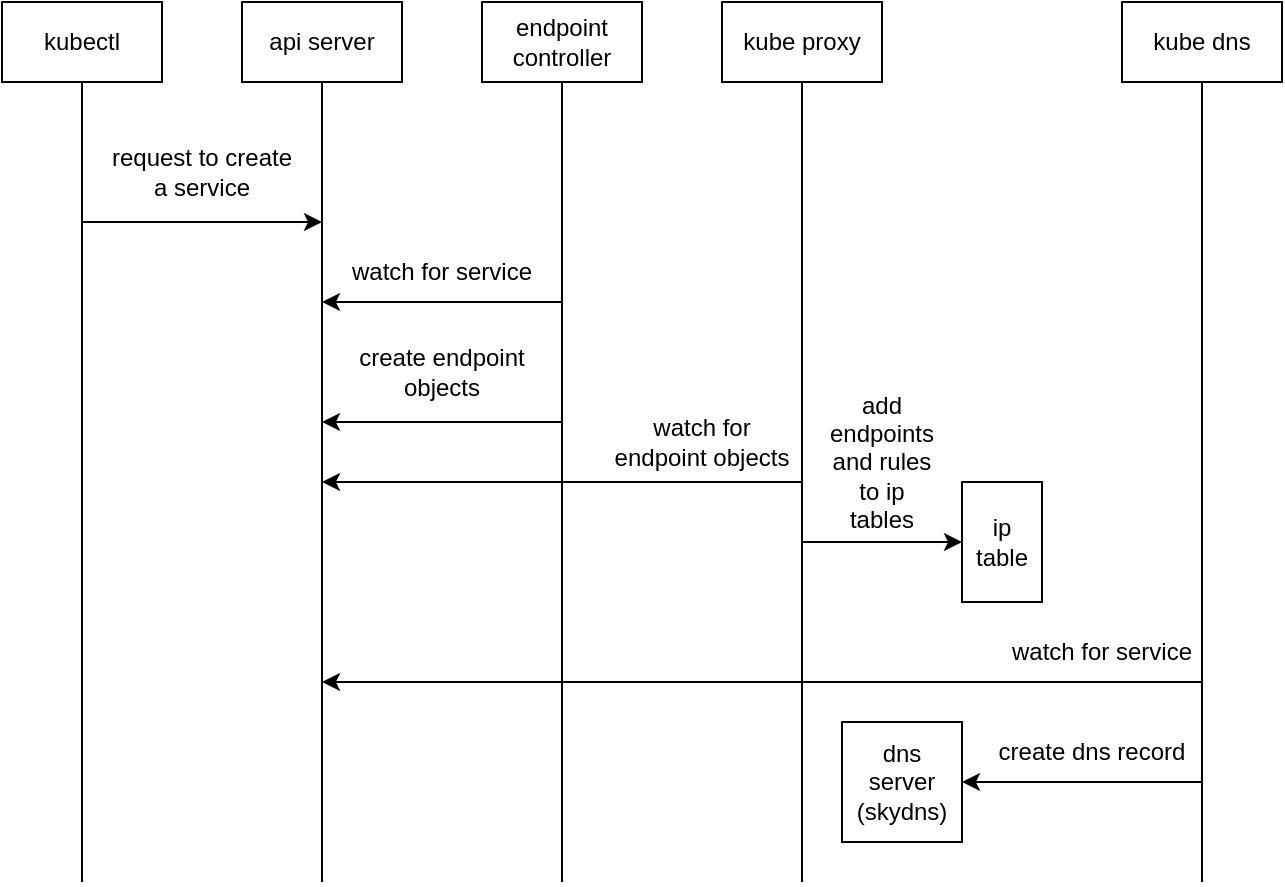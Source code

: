 <mxfile version="19.0.3" type="device"><diagram id="BpZrTgntJojkwBfyXgKy" name="Page-1"><mxGraphModel dx="868" dy="516" grid="1" gridSize="10" guides="1" tooltips="1" connect="1" arrows="1" fold="1" page="1" pageScale="1" pageWidth="827" pageHeight="1169" math="0" shadow="0"><root><mxCell id="0"/><mxCell id="1" parent="0"/><mxCell id="8cZIw0WuYzw032aLHJrD-4" style="edgeStyle=orthogonalEdgeStyle;rounded=0;orthogonalLoop=1;jettySize=auto;html=1;endArrow=none;endFill=0;" edge="1" parent="1" source="8cZIw0WuYzw032aLHJrD-1"><mxGeometry relative="1" as="geometry"><mxPoint x="80" y="480" as="targetPoint"/></mxGeometry></mxCell><mxCell id="8cZIw0WuYzw032aLHJrD-1" value="kubectl" style="rounded=0;whiteSpace=wrap;html=1;" vertex="1" parent="1"><mxGeometry x="40" y="40" width="80" height="40" as="geometry"/></mxCell><mxCell id="8cZIw0WuYzw032aLHJrD-6" style="edgeStyle=orthogonalEdgeStyle;rounded=0;orthogonalLoop=1;jettySize=auto;html=1;endArrow=none;endFill=0;" edge="1" parent="1" source="8cZIw0WuYzw032aLHJrD-7"><mxGeometry relative="1" as="geometry"><mxPoint x="200" y="480" as="targetPoint"/></mxGeometry></mxCell><mxCell id="8cZIw0WuYzw032aLHJrD-7" value="api server" style="rounded=0;whiteSpace=wrap;html=1;" vertex="1" parent="1"><mxGeometry x="160" y="40" width="80" height="40" as="geometry"/></mxCell><mxCell id="8cZIw0WuYzw032aLHJrD-8" style="edgeStyle=orthogonalEdgeStyle;rounded=0;orthogonalLoop=1;jettySize=auto;html=1;endArrow=none;endFill=0;" edge="1" parent="1" source="8cZIw0WuYzw032aLHJrD-9"><mxGeometry relative="1" as="geometry"><mxPoint x="320" y="480" as="targetPoint"/></mxGeometry></mxCell><mxCell id="8cZIw0WuYzw032aLHJrD-9" value="endpoint controller" style="rounded=0;whiteSpace=wrap;html=1;" vertex="1" parent="1"><mxGeometry x="280" y="40" width="80" height="40" as="geometry"/></mxCell><mxCell id="8cZIw0WuYzw032aLHJrD-10" style="edgeStyle=orthogonalEdgeStyle;rounded=0;orthogonalLoop=1;jettySize=auto;html=1;endArrow=none;endFill=0;" edge="1" parent="1" source="8cZIw0WuYzw032aLHJrD-11"><mxGeometry relative="1" as="geometry"><mxPoint x="440" y="480" as="targetPoint"/></mxGeometry></mxCell><mxCell id="8cZIw0WuYzw032aLHJrD-11" value="kube proxy" style="rounded=0;whiteSpace=wrap;html=1;" vertex="1" parent="1"><mxGeometry x="400" y="40" width="80" height="40" as="geometry"/></mxCell><mxCell id="8cZIw0WuYzw032aLHJrD-12" style="edgeStyle=orthogonalEdgeStyle;rounded=0;orthogonalLoop=1;jettySize=auto;html=1;endArrow=none;endFill=0;" edge="1" parent="1" source="8cZIw0WuYzw032aLHJrD-13"><mxGeometry relative="1" as="geometry"><mxPoint x="640" y="480" as="targetPoint"/></mxGeometry></mxCell><mxCell id="8cZIw0WuYzw032aLHJrD-13" value="kube dns" style="rounded=0;whiteSpace=wrap;html=1;" vertex="1" parent="1"><mxGeometry x="600" y="40" width="80" height="40" as="geometry"/></mxCell><mxCell id="8cZIw0WuYzw032aLHJrD-14" value="" style="endArrow=classic;html=1;rounded=0;" edge="1" parent="1"><mxGeometry width="50" height="50" relative="1" as="geometry"><mxPoint x="80" y="150" as="sourcePoint"/><mxPoint x="200" y="150" as="targetPoint"/></mxGeometry></mxCell><mxCell id="8cZIw0WuYzw032aLHJrD-15" value="request to create a service" style="text;html=1;strokeColor=none;fillColor=none;align=center;verticalAlign=middle;whiteSpace=wrap;rounded=0;" vertex="1" parent="1"><mxGeometry x="90" y="110" width="100" height="30" as="geometry"/></mxCell><mxCell id="8cZIw0WuYzw032aLHJrD-16" value="" style="endArrow=classic;html=1;rounded=0;" edge="1" parent="1"><mxGeometry width="50" height="50" relative="1" as="geometry"><mxPoint x="320" y="190" as="sourcePoint"/><mxPoint x="200" y="190" as="targetPoint"/></mxGeometry></mxCell><mxCell id="8cZIw0WuYzw032aLHJrD-17" value="watch for service" style="text;html=1;strokeColor=none;fillColor=none;align=center;verticalAlign=middle;whiteSpace=wrap;rounded=0;" vertex="1" parent="1"><mxGeometry x="210" y="160" width="100" height="30" as="geometry"/></mxCell><mxCell id="8cZIw0WuYzw032aLHJrD-18" value="" style="endArrow=classic;html=1;rounded=0;" edge="1" parent="1"><mxGeometry width="50" height="50" relative="1" as="geometry"><mxPoint x="320" y="250" as="sourcePoint"/><mxPoint x="200" y="250" as="targetPoint"/></mxGeometry></mxCell><mxCell id="8cZIw0WuYzw032aLHJrD-19" value="create endpoint objects" style="text;html=1;strokeColor=none;fillColor=none;align=center;verticalAlign=middle;whiteSpace=wrap;rounded=0;" vertex="1" parent="1"><mxGeometry x="210" y="210" width="100" height="30" as="geometry"/></mxCell><mxCell id="8cZIw0WuYzw032aLHJrD-21" value="" style="endArrow=classic;html=1;rounded=0;" edge="1" parent="1"><mxGeometry width="50" height="50" relative="1" as="geometry"><mxPoint x="440" y="280" as="sourcePoint"/><mxPoint x="200" y="280" as="targetPoint"/></mxGeometry></mxCell><mxCell id="8cZIw0WuYzw032aLHJrD-22" value="watch for endpoint objects" style="text;html=1;strokeColor=none;fillColor=none;align=center;verticalAlign=middle;whiteSpace=wrap;rounded=0;" vertex="1" parent="1"><mxGeometry x="340" y="240" width="100" height="40" as="geometry"/></mxCell><mxCell id="8cZIw0WuYzw032aLHJrD-23" value="" style="endArrow=classic;html=1;rounded=0;entryX=0;entryY=0.5;entryDx=0;entryDy=0;" edge="1" parent="1" target="8cZIw0WuYzw032aLHJrD-25"><mxGeometry width="50" height="50" relative="1" as="geometry"><mxPoint x="440" y="310" as="sourcePoint"/><mxPoint x="490" y="310" as="targetPoint"/></mxGeometry></mxCell><mxCell id="8cZIw0WuYzw032aLHJrD-25" value="ip&lt;br&gt;table" style="rounded=0;whiteSpace=wrap;html=1;" vertex="1" parent="1"><mxGeometry x="520" y="280" width="40" height="60" as="geometry"/></mxCell><mxCell id="8cZIw0WuYzw032aLHJrD-29" value="add&lt;br&gt;endpoints&lt;br&gt;and rules&lt;br&gt;to ip&lt;br&gt;tables" style="text;html=1;strokeColor=none;fillColor=none;align=center;verticalAlign=middle;whiteSpace=wrap;rounded=0;" vertex="1" parent="1"><mxGeometry x="450" y="230" width="60" height="80" as="geometry"/></mxCell><mxCell id="8cZIw0WuYzw032aLHJrD-30" value="" style="endArrow=classic;html=1;rounded=0;" edge="1" parent="1"><mxGeometry width="50" height="50" relative="1" as="geometry"><mxPoint x="640" y="380" as="sourcePoint"/><mxPoint x="200" y="380" as="targetPoint"/></mxGeometry></mxCell><mxCell id="8cZIw0WuYzw032aLHJrD-31" value="watch for service" style="text;html=1;strokeColor=none;fillColor=none;align=center;verticalAlign=middle;whiteSpace=wrap;rounded=0;" vertex="1" parent="1"><mxGeometry x="540" y="350" width="100" height="30" as="geometry"/></mxCell><mxCell id="8cZIw0WuYzw032aLHJrD-32" value="" style="endArrow=classic;html=1;rounded=0;" edge="1" parent="1" target="8cZIw0WuYzw032aLHJrD-34"><mxGeometry width="50" height="50" relative="1" as="geometry"><mxPoint x="640" y="430" as="sourcePoint"/><mxPoint x="520" y="430" as="targetPoint"/></mxGeometry></mxCell><mxCell id="8cZIw0WuYzw032aLHJrD-33" value="create dns record" style="text;html=1;strokeColor=none;fillColor=none;align=center;verticalAlign=middle;whiteSpace=wrap;rounded=0;" vertex="1" parent="1"><mxGeometry x="530" y="400" width="110" height="30" as="geometry"/></mxCell><mxCell id="8cZIw0WuYzw032aLHJrD-34" value="dns&lt;br&gt;server&lt;br&gt;(skydns)" style="rounded=0;whiteSpace=wrap;html=1;" vertex="1" parent="1"><mxGeometry x="460" y="400" width="60" height="60" as="geometry"/></mxCell></root></mxGraphModel></diagram></mxfile>
